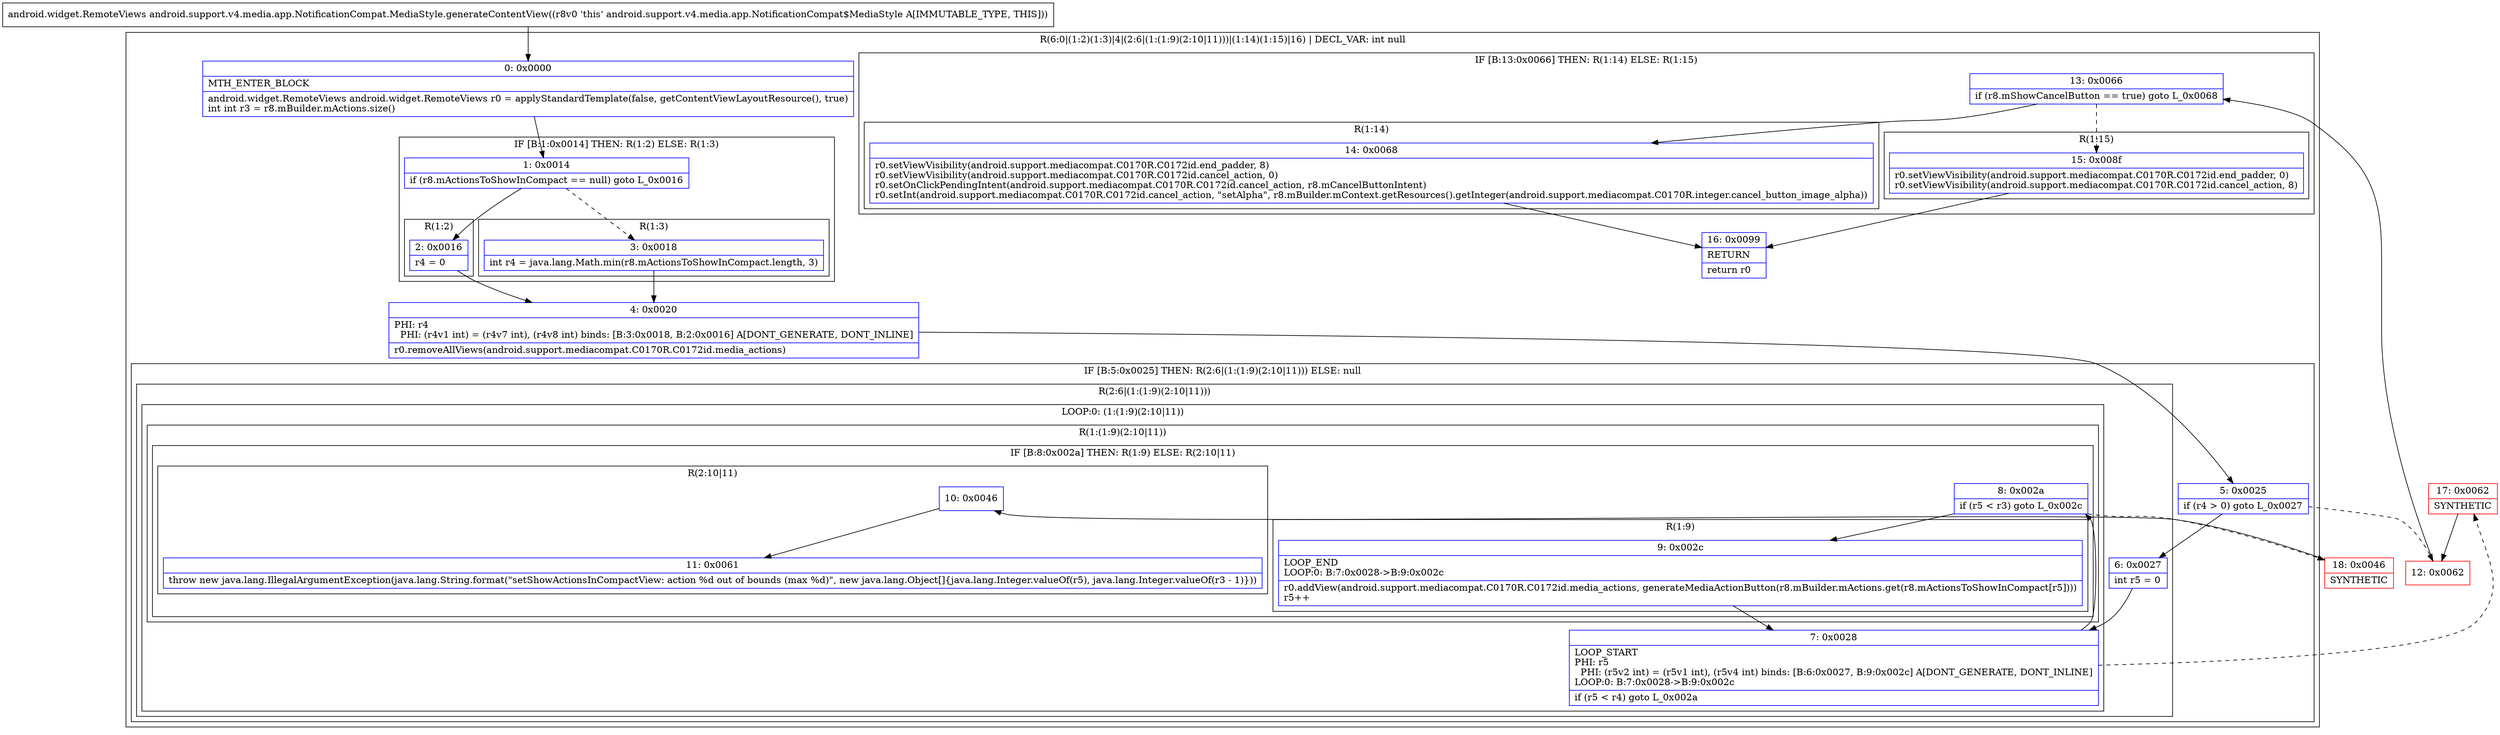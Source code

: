 digraph "CFG forandroid.support.v4.media.app.NotificationCompat.MediaStyle.generateContentView()Landroid\/widget\/RemoteViews;" {
subgraph cluster_Region_1874560262 {
label = "R(6:0|(1:2)(1:3)|4|(2:6|(1:(1:9)(2:10|11)))|(1:14)(1:15)|16) | DECL_VAR: int null\l";
node [shape=record,color=blue];
Node_0 [shape=record,label="{0\:\ 0x0000|MTH_ENTER_BLOCK\l|android.widget.RemoteViews android.widget.RemoteViews r0 = applyStandardTemplate(false, getContentViewLayoutResource(), true)\lint int r3 = r8.mBuilder.mActions.size()\l}"];
subgraph cluster_IfRegion_1259067319 {
label = "IF [B:1:0x0014] THEN: R(1:2) ELSE: R(1:3)";
node [shape=record,color=blue];
Node_1 [shape=record,label="{1\:\ 0x0014|if (r8.mActionsToShowInCompact == null) goto L_0x0016\l}"];
subgraph cluster_Region_385942863 {
label = "R(1:2)";
node [shape=record,color=blue];
Node_2 [shape=record,label="{2\:\ 0x0016|r4 = 0\l}"];
}
subgraph cluster_Region_2042681172 {
label = "R(1:3)";
node [shape=record,color=blue];
Node_3 [shape=record,label="{3\:\ 0x0018|int r4 = java.lang.Math.min(r8.mActionsToShowInCompact.length, 3)\l}"];
}
}
Node_4 [shape=record,label="{4\:\ 0x0020|PHI: r4 \l  PHI: (r4v1 int) = (r4v7 int), (r4v8 int) binds: [B:3:0x0018, B:2:0x0016] A[DONT_GENERATE, DONT_INLINE]\l|r0.removeAllViews(android.support.mediacompat.C0170R.C0172id.media_actions)\l}"];
subgraph cluster_IfRegion_271856145 {
label = "IF [B:5:0x0025] THEN: R(2:6|(1:(1:9)(2:10|11))) ELSE: null";
node [shape=record,color=blue];
Node_5 [shape=record,label="{5\:\ 0x0025|if (r4 \> 0) goto L_0x0027\l}"];
subgraph cluster_Region_1273370822 {
label = "R(2:6|(1:(1:9)(2:10|11)))";
node [shape=record,color=blue];
Node_6 [shape=record,label="{6\:\ 0x0027|int r5 = 0\l}"];
subgraph cluster_LoopRegion_877532067 {
label = "LOOP:0: (1:(1:9)(2:10|11))";
node [shape=record,color=blue];
Node_7 [shape=record,label="{7\:\ 0x0028|LOOP_START\lPHI: r5 \l  PHI: (r5v2 int) = (r5v1 int), (r5v4 int) binds: [B:6:0x0027, B:9:0x002c] A[DONT_GENERATE, DONT_INLINE]\lLOOP:0: B:7:0x0028\-\>B:9:0x002c\l|if (r5 \< r4) goto L_0x002a\l}"];
subgraph cluster_Region_465677666 {
label = "R(1:(1:9)(2:10|11))";
node [shape=record,color=blue];
subgraph cluster_IfRegion_853396685 {
label = "IF [B:8:0x002a] THEN: R(1:9) ELSE: R(2:10|11)";
node [shape=record,color=blue];
Node_8 [shape=record,label="{8\:\ 0x002a|if (r5 \< r3) goto L_0x002c\l}"];
subgraph cluster_Region_1805247409 {
label = "R(1:9)";
node [shape=record,color=blue];
Node_9 [shape=record,label="{9\:\ 0x002c|LOOP_END\lLOOP:0: B:7:0x0028\-\>B:9:0x002c\l|r0.addView(android.support.mediacompat.C0170R.C0172id.media_actions, generateMediaActionButton(r8.mBuilder.mActions.get(r8.mActionsToShowInCompact[r5])))\lr5++\l}"];
}
subgraph cluster_Region_385693004 {
label = "R(2:10|11)";
node [shape=record,color=blue];
Node_10 [shape=record,label="{10\:\ 0x0046}"];
Node_11 [shape=record,label="{11\:\ 0x0061|throw new java.lang.IllegalArgumentException(java.lang.String.format(\"setShowActionsInCompactView: action %d out of bounds (max %d)\", new java.lang.Object[]\{java.lang.Integer.valueOf(r5), java.lang.Integer.valueOf(r3 \- 1)\}))\l}"];
}
}
}
}
}
}
subgraph cluster_IfRegion_241233121 {
label = "IF [B:13:0x0066] THEN: R(1:14) ELSE: R(1:15)";
node [shape=record,color=blue];
Node_13 [shape=record,label="{13\:\ 0x0066|if (r8.mShowCancelButton == true) goto L_0x0068\l}"];
subgraph cluster_Region_1736514165 {
label = "R(1:14)";
node [shape=record,color=blue];
Node_14 [shape=record,label="{14\:\ 0x0068|r0.setViewVisibility(android.support.mediacompat.C0170R.C0172id.end_padder, 8)\lr0.setViewVisibility(android.support.mediacompat.C0170R.C0172id.cancel_action, 0)\lr0.setOnClickPendingIntent(android.support.mediacompat.C0170R.C0172id.cancel_action, r8.mCancelButtonIntent)\lr0.setInt(android.support.mediacompat.C0170R.C0172id.cancel_action, \"setAlpha\", r8.mBuilder.mContext.getResources().getInteger(android.support.mediacompat.C0170R.integer.cancel_button_image_alpha))\l}"];
}
subgraph cluster_Region_25033297 {
label = "R(1:15)";
node [shape=record,color=blue];
Node_15 [shape=record,label="{15\:\ 0x008f|r0.setViewVisibility(android.support.mediacompat.C0170R.C0172id.end_padder, 0)\lr0.setViewVisibility(android.support.mediacompat.C0170R.C0172id.cancel_action, 8)\l}"];
}
}
Node_16 [shape=record,label="{16\:\ 0x0099|RETURN\l|return r0\l}"];
}
Node_12 [shape=record,color=red,label="{12\:\ 0x0062}"];
Node_17 [shape=record,color=red,label="{17\:\ 0x0062|SYNTHETIC\l}"];
Node_18 [shape=record,color=red,label="{18\:\ 0x0046|SYNTHETIC\l}"];
MethodNode[shape=record,label="{android.widget.RemoteViews android.support.v4.media.app.NotificationCompat.MediaStyle.generateContentView((r8v0 'this' android.support.v4.media.app.NotificationCompat$MediaStyle A[IMMUTABLE_TYPE, THIS])) }"];
MethodNode -> Node_0;
Node_0 -> Node_1;
Node_1 -> Node_2;
Node_1 -> Node_3[style=dashed];
Node_2 -> Node_4;
Node_3 -> Node_4;
Node_4 -> Node_5;
Node_5 -> Node_6;
Node_5 -> Node_12[style=dashed];
Node_6 -> Node_7;
Node_7 -> Node_8;
Node_7 -> Node_17[style=dashed];
Node_8 -> Node_9;
Node_8 -> Node_18[style=dashed];
Node_9 -> Node_7;
Node_10 -> Node_11;
Node_13 -> Node_14;
Node_13 -> Node_15[style=dashed];
Node_14 -> Node_16;
Node_15 -> Node_16;
Node_12 -> Node_13;
Node_17 -> Node_12;
Node_18 -> Node_10;
}

